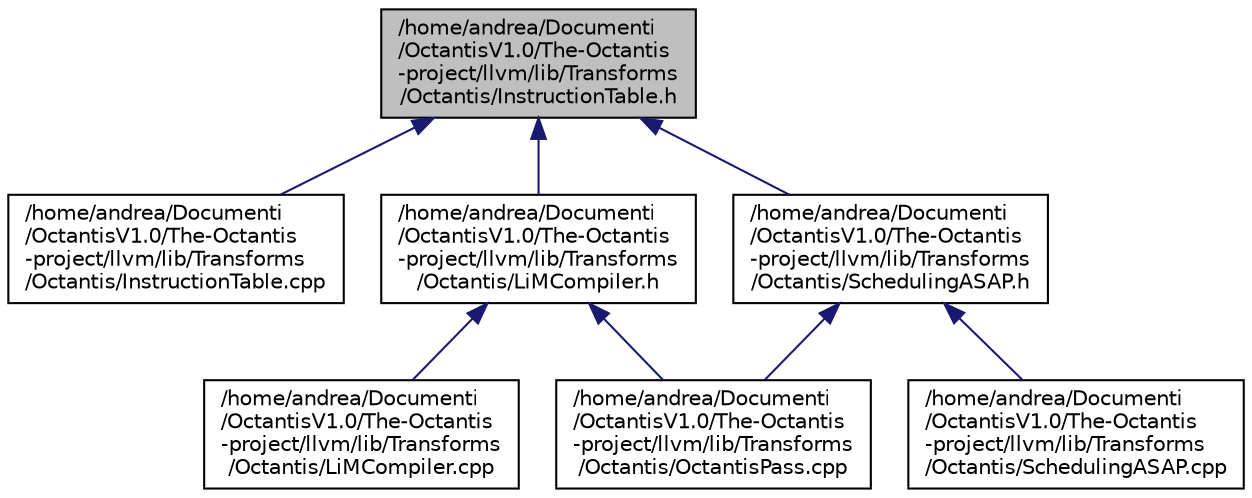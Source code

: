 digraph "/home/andrea/Documenti/OctantisV1.0/The-Octantis-project/llvm/lib/Transforms/Octantis/InstructionTable.h"
{
  edge [fontname="Helvetica",fontsize="10",labelfontname="Helvetica",labelfontsize="10"];
  node [fontname="Helvetica",fontsize="10",shape=record];
  Node6 [label="/home/andrea/Documenti\l/OctantisV1.0/The-Octantis\l-project/llvm/lib/Transforms\l/Octantis/InstructionTable.h",height=0.2,width=0.4,color="black", fillcolor="grey75", style="filled", fontcolor="black"];
  Node6 -> Node7 [dir="back",color="midnightblue",fontsize="10",style="solid"];
  Node7 [label="/home/andrea/Documenti\l/OctantisV1.0/The-Octantis\l-project/llvm/lib/Transforms\l/Octantis/InstructionTable.cpp",height=0.2,width=0.4,color="black", fillcolor="white", style="filled",URL="$InstructionTable_8cpp.html"];
  Node6 -> Node8 [dir="back",color="midnightblue",fontsize="10",style="solid"];
  Node8 [label="/home/andrea/Documenti\l/OctantisV1.0/The-Octantis\l-project/llvm/lib/Transforms\l/Octantis/LiMCompiler.h",height=0.2,width=0.4,color="black", fillcolor="white", style="filled",URL="$LiMCompiler_8h.html"];
  Node8 -> Node9 [dir="back",color="midnightblue",fontsize="10",style="solid"];
  Node9 [label="/home/andrea/Documenti\l/OctantisV1.0/The-Octantis\l-project/llvm/lib/Transforms\l/Octantis/LiMCompiler.cpp",height=0.2,width=0.4,color="black", fillcolor="white", style="filled",URL="$LiMCompiler_8cpp.html"];
  Node8 -> Node10 [dir="back",color="midnightblue",fontsize="10",style="solid"];
  Node10 [label="/home/andrea/Documenti\l/OctantisV1.0/The-Octantis\l-project/llvm/lib/Transforms\l/Octantis/OctantisPass.cpp",height=0.2,width=0.4,color="black", fillcolor="white", style="filled",URL="$OctantisPass_8cpp.html"];
  Node6 -> Node11 [dir="back",color="midnightblue",fontsize="10",style="solid"];
  Node11 [label="/home/andrea/Documenti\l/OctantisV1.0/The-Octantis\l-project/llvm/lib/Transforms\l/Octantis/SchedulingASAP.h",height=0.2,width=0.4,color="black", fillcolor="white", style="filled",URL="$SchedulingASAP_8h.html"];
  Node11 -> Node10 [dir="back",color="midnightblue",fontsize="10",style="solid"];
  Node11 -> Node12 [dir="back",color="midnightblue",fontsize="10",style="solid"];
  Node12 [label="/home/andrea/Documenti\l/OctantisV1.0/The-Octantis\l-project/llvm/lib/Transforms\l/Octantis/SchedulingASAP.cpp",height=0.2,width=0.4,color="black", fillcolor="white", style="filled",URL="$SchedulingASAP_8cpp.html"];
}
